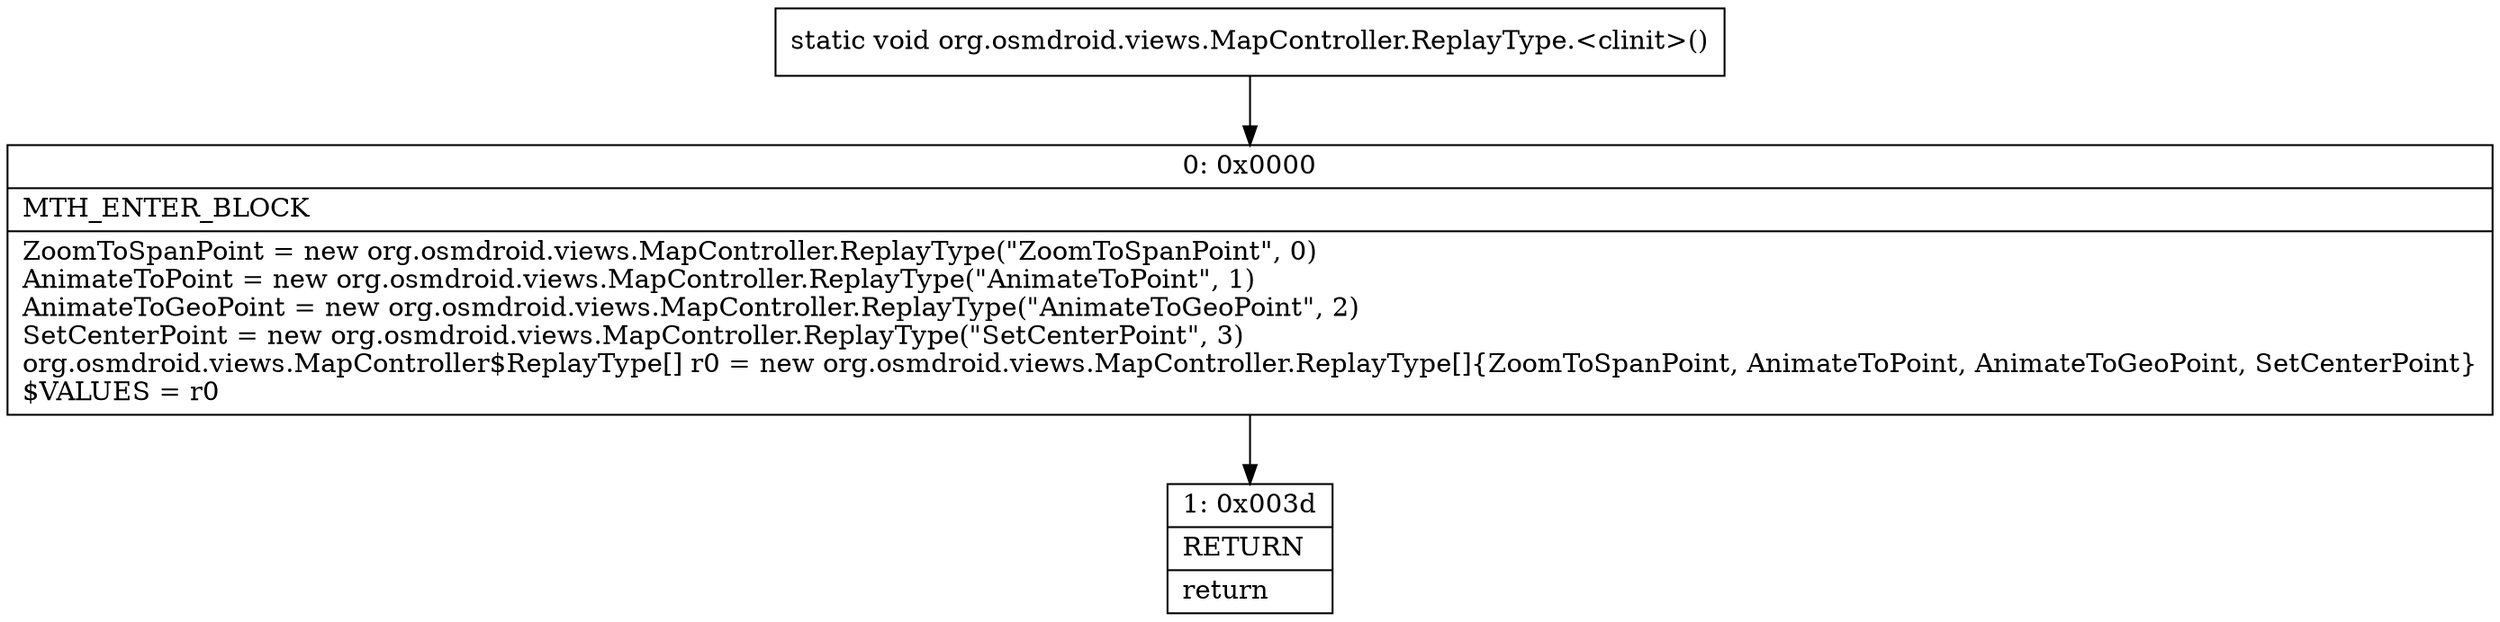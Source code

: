 digraph "CFG fororg.osmdroid.views.MapController.ReplayType.\<clinit\>()V" {
Node_0 [shape=record,label="{0\:\ 0x0000|MTH_ENTER_BLOCK\l|ZoomToSpanPoint = new org.osmdroid.views.MapController.ReplayType(\"ZoomToSpanPoint\", 0)\lAnimateToPoint = new org.osmdroid.views.MapController.ReplayType(\"AnimateToPoint\", 1)\lAnimateToGeoPoint = new org.osmdroid.views.MapController.ReplayType(\"AnimateToGeoPoint\", 2)\lSetCenterPoint = new org.osmdroid.views.MapController.ReplayType(\"SetCenterPoint\", 3)\lorg.osmdroid.views.MapController$ReplayType[] r0 = new org.osmdroid.views.MapController.ReplayType[]\{ZoomToSpanPoint, AnimateToPoint, AnimateToGeoPoint, SetCenterPoint\}\l$VALUES = r0\l}"];
Node_1 [shape=record,label="{1\:\ 0x003d|RETURN\l|return\l}"];
MethodNode[shape=record,label="{static void org.osmdroid.views.MapController.ReplayType.\<clinit\>() }"];
MethodNode -> Node_0;
Node_0 -> Node_1;
}

